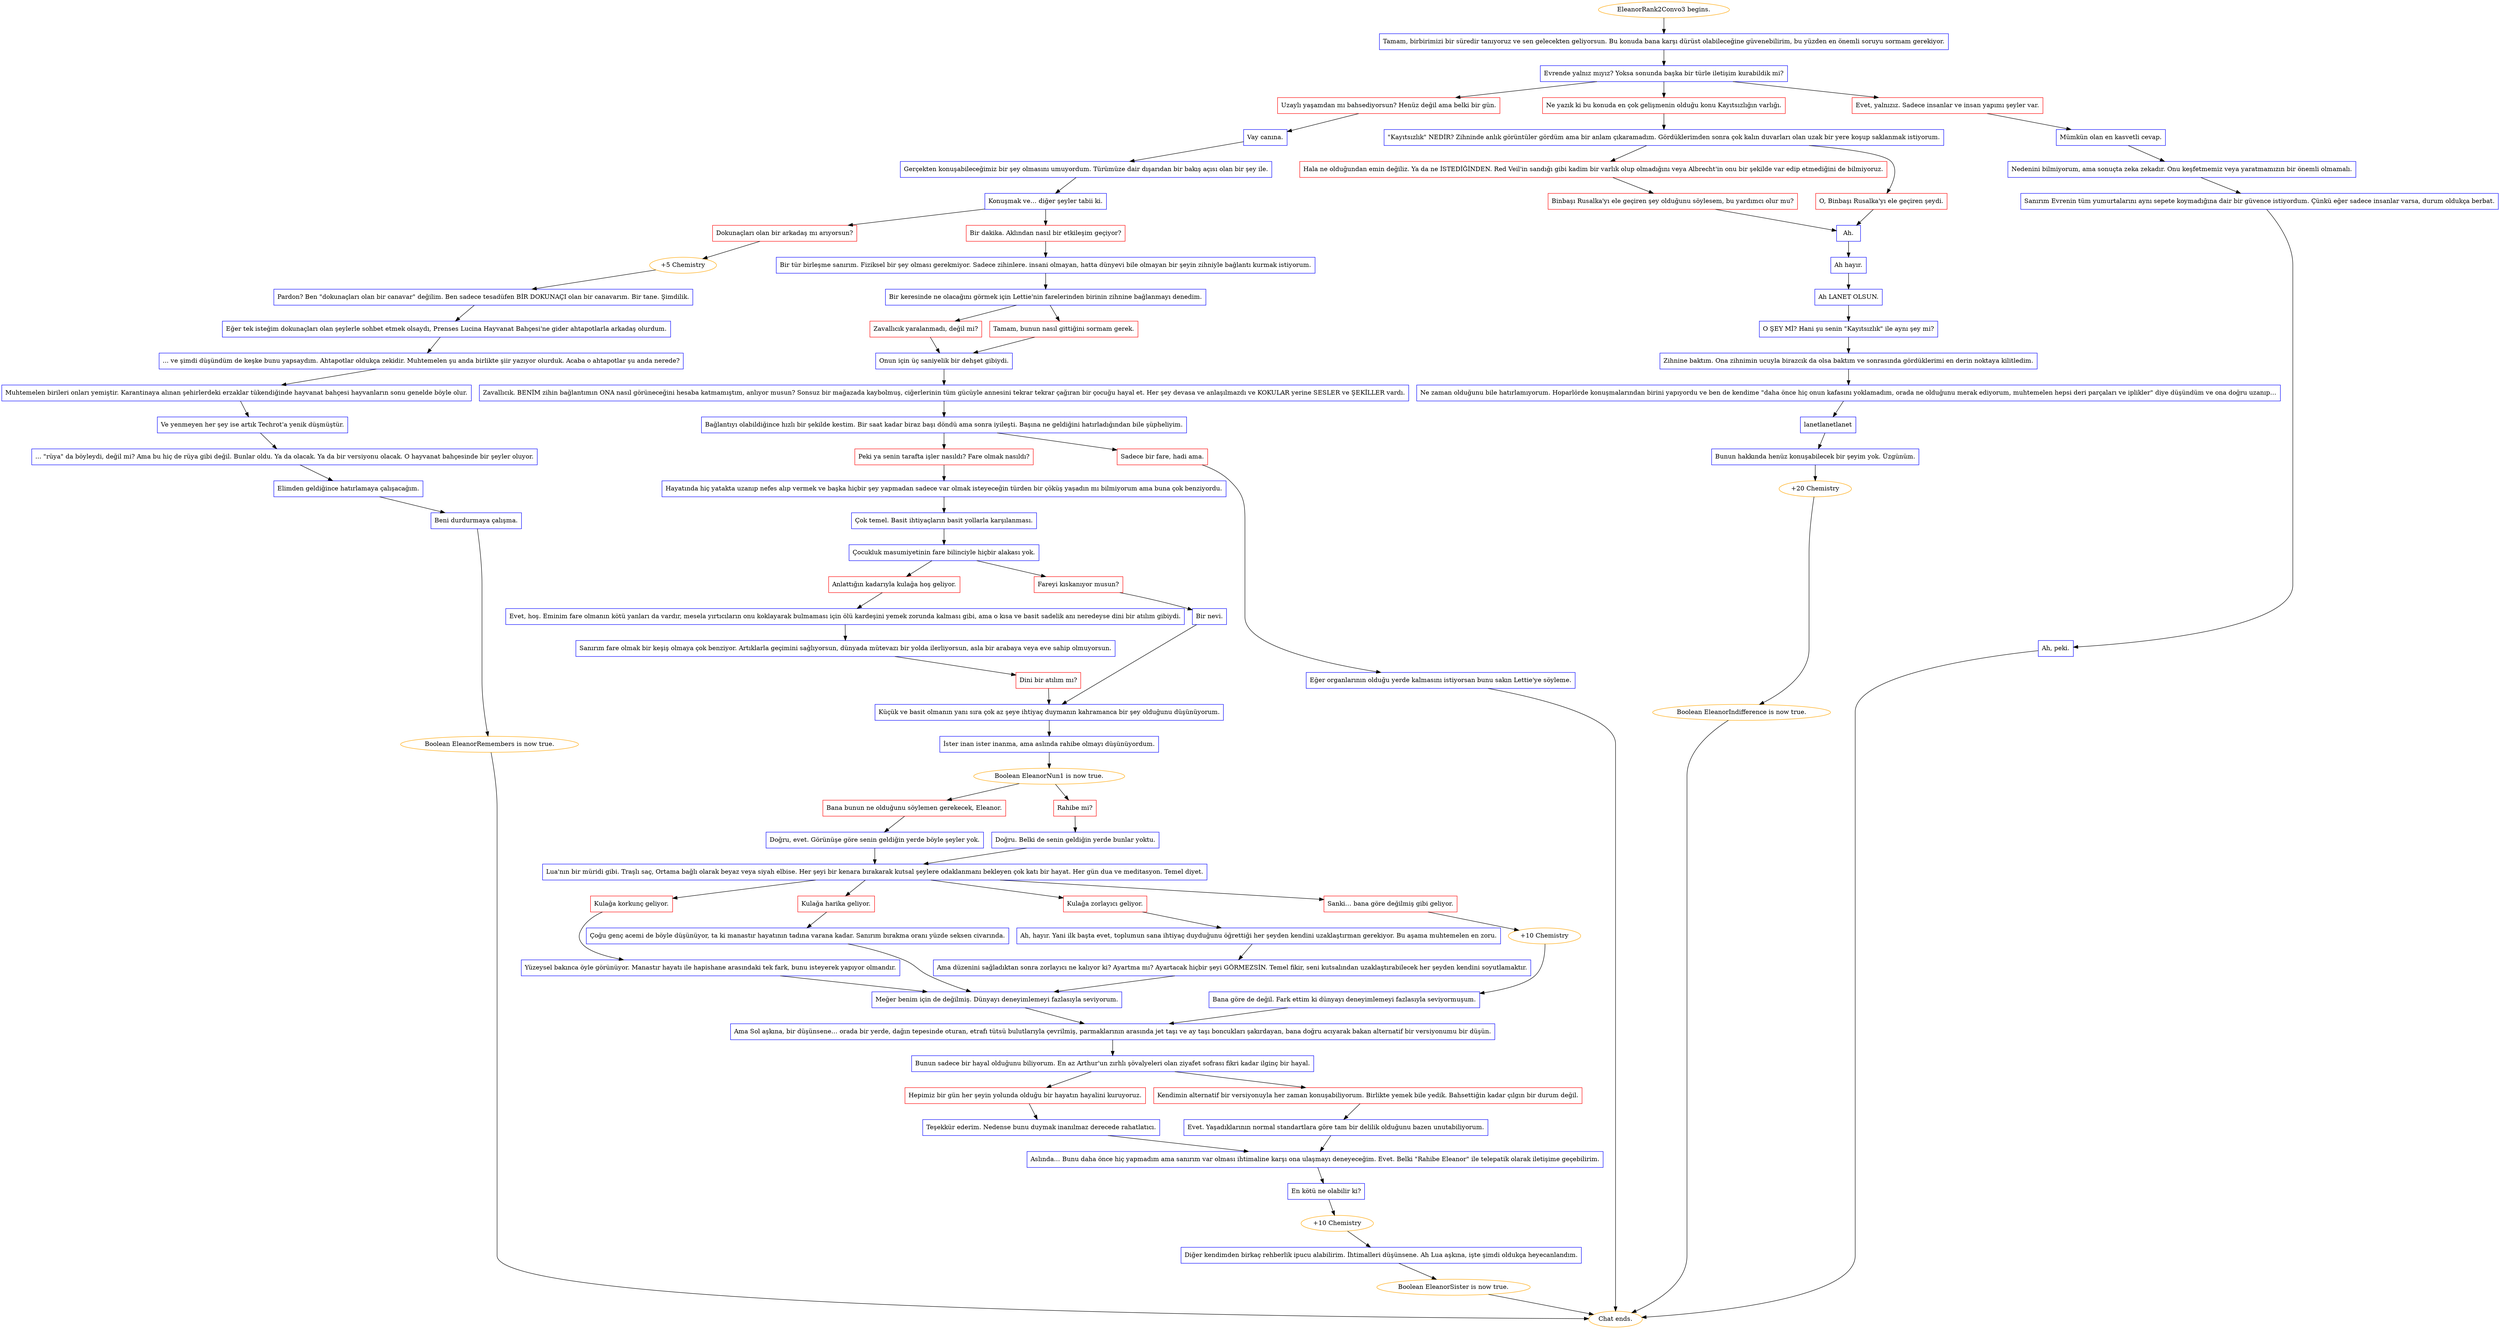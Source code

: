 digraph {
	"EleanorRank2Convo3 begins." [color=orange];
		"EleanorRank2Convo3 begins." -> j132400055;
	j132400055 [label="Tamam, birbirimizi bir süredir tanıyoruz ve sen gelecekten geliyorsun. Bu konuda bana karşı dürüst olabileceğine güvenebilirim, bu yüzden en önemli soruyu sormam gerekiyor.",shape=box,color=blue];
		j132400055 -> j3779110961;
	j3779110961 [label="Evrende yalnız mıyız? Yoksa sonunda başka bir türle iletişim kurabildik mi?",shape=box,color=blue];
		j3779110961 -> j537576430;
		j3779110961 -> j1239961867;
		j3779110961 -> j3415292832;
	j537576430 [label="Uzaylı yaşamdan mı bahsediyorsun? Henüz değil ama belki bir gün.",shape=box,color=red];
		j537576430 -> j2491392885;
	j1239961867 [label="Ne yazık ki bu konuda en çok gelişmenin olduğu konu Kayıtsızlığın varlığı.",shape=box,color=red];
		j1239961867 -> j2632796133;
	j3415292832 [label="Evet, yalnızız. Sadece insanlar ve insan yapımı şeyler var.",shape=box,color=red];
		j3415292832 -> j2124442371;
	j2491392885 [label="Vay canına.",shape=box,color=blue];
		j2491392885 -> j3826991431;
	j2632796133 [label="\"Kayıtsızlık\" NEDİR? Zihninde anlık görüntüler gördüm ama bir anlam çıkaramadım. Gördüklerimden sonra çok kalın duvarları olan uzak bir yere koşup saklanmak istiyorum.",shape=box,color=blue];
		j2632796133 -> j3955430794;
		j2632796133 -> j765320617;
	j2124442371 [label="Mümkün olan en kasvetli cevap.",shape=box,color=blue];
		j2124442371 -> j433387254;
	j3826991431 [label="Gerçekten konuşabileceğimiz bir şey olmasını umuyordum. Türümüze dair dışarıdan bir bakış açısı olan bir şey ile.",shape=box,color=blue];
		j3826991431 -> j1807962122;
	j3955430794 [label="Hala ne olduğundan emin değiliz. Ya da ne İSTEDİĞİNDEN. Red Veil'in sandığı gibi kadim bir varlık olup olmadığını veya Albrecht'in onu bir şekilde var edip etmediğini de bilmiyoruz.",shape=box,color=red];
		j3955430794 -> j3942830207;
	j765320617 [label="O, Binbaşı Rusalka'yı ele geçiren şeydi.",shape=box,color=red];
		j765320617 -> j2213623884;
	j433387254 [label="Nedenini bilmiyorum, ama sonuçta zeka zekadır. Onu keşfetmemiz veya yaratmamızın bir önemli olmamalı.",shape=box,color=blue];
		j433387254 -> j2093969416;
	j1807962122 [label="Konuşmak ve… diğer şeyler tabii ki.",shape=box,color=blue];
		j1807962122 -> j110407019;
		j1807962122 -> j2532812233;
	j3942830207 [label="Binbaşı Rusalka'yı ele geçiren şey olduğunu söylesem, bu yardımcı olur mu?",shape=box,color=red];
		j3942830207 -> j2213623884;
	j2213623884 [label="Ah.",shape=box,color=blue];
		j2213623884 -> j1490721515;
	j2093969416 [label="Sanırım Evrenin tüm yumurtalarını aynı sepete koymadığına dair bir güvence istiyordum. Çünkü eğer sadece insanlar varsa, durum oldukça berbat.",shape=box,color=blue];
		j2093969416 -> j4034697486;
	j110407019 [label="Dokunaçları olan bir arkadaş mı arıyorsun?",shape=box,color=red];
		j110407019 -> j4068729715;
	j2532812233 [label="Bir dakika. Aklından nasıl bir etkileşim geçiyor?",shape=box,color=red];
		j2532812233 -> j1186556364;
	j1490721515 [label="Ah hayır.",shape=box,color=blue];
		j1490721515 -> j4076570672;
	j4034697486 [label="Ah, peki.",shape=box,color=blue];
		j4034697486 -> "Chat ends.";
	j4068729715 [label="+5 Chemistry",color=orange];
		j4068729715 -> j3570204316;
	j1186556364 [label="Bir tür birleşme sanırım. Fiziksel bir şey olması gerekmiyor. Sadece zihinlere. insani olmayan, hatta dünyevi bile olmayan bir şeyin zihniyle bağlantı kurmak istiyorum.",shape=box,color=blue];
		j1186556364 -> j1883499353;
	j4076570672 [label="Ah LANET OLSUN.",shape=box,color=blue];
		j4076570672 -> j690760185;
	"Chat ends." [color=orange];
	j3570204316 [label="Pardon? Ben \"dokunaçları olan bir canavar\" değilim. Ben sadece tesadüfen BİR DOKUNAÇI olan bir canavarım. Bir tane. Şimdilik.",shape=box,color=blue];
		j3570204316 -> j1700206067;
	j1883499353 [label="Bir keresinde ne olacağını görmek için Lettie'nin farelerinden birinin zihnine bağlanmayı denedim.",shape=box,color=blue];
		j1883499353 -> j2667499808;
		j1883499353 -> j650578770;
	j690760185 [label="O ŞEY Mİ? Hani şu senin \"Kayıtsızlık\" ile aynı şey mi?",shape=box,color=blue];
		j690760185 -> j2522551777;
	j1700206067 [label="Eğer tek isteğim dokunaçları olan şeylerle sohbet etmek olsaydı, Prenses Lucina Hayvanat Bahçesi'ne gider ahtapotlarla arkadaş olurdum.",shape=box,color=blue];
		j1700206067 -> j4090392907;
	j2667499808 [label="Zavallıcık yaralanmadı, değil mi?",shape=box,color=red];
		j2667499808 -> j3200441401;
	j650578770 [label="Tamam, bunun nasıl gittiğini sormam gerek.",shape=box,color=red];
		j650578770 -> j3200441401;
	j2522551777 [label="Zihnine baktım. Ona zihnimin ucuyla birazcık da olsa baktım ve sonrasında gördüklerimi en derin noktaya kilitledim.",shape=box,color=blue];
		j2522551777 -> j2914957662;
	j4090392907 [label="... ve şimdi düşündüm de keşke bunu yapsaydım. Ahtapotlar oldukça zekidir. Muhtemelen şu anda birlikte şiir yazıyor olurduk. Acaba o ahtapotlar şu anda nerede?",shape=box,color=blue];
		j4090392907 -> j2115204981;
	j3200441401 [label="Onun için üç saniyelik bir dehşet gibiydi.",shape=box,color=blue];
		j3200441401 -> j1735754115;
	j2914957662 [label="Ne zaman olduğunu bile hatırlamıyorum. Hoparlörde konuşmalarından birini yapıyordu ve ben de kendime \"daha önce hiç onun kafasını yoklamadım, orada ne olduğunu merak ediyorum, muhtemelen hepsi deri parçaları ve iplikler\" diye düşündüm ve ona doğru uzanıp…",shape=box,color=blue];
		j2914957662 -> j2437026295;
	j2115204981 [label="Muhtemelen birileri onları yemiştir. Karantinaya alınan şehirlerdeki erzaklar tükendiğinde hayvanat bahçesi hayvanların sonu genelde böyle olur.",shape=box,color=blue];
		j2115204981 -> j2763703246;
	j1735754115 [label="Zavallıcık. BENİM zihin bağlantımın ONA nasıl görüneceğini hesaba katmamıştım, anlıyor musun? Sonsuz bir mağazada kaybolmuş, ciğerlerinin tüm gücüyle annesini tekrar tekrar çağıran bir çocuğu hayal et. Her şey devasa ve anlaşılmazdı ve KOKULAR yerine SESLER ve ŞEKİLLER vardı.",shape=box,color=blue];
		j1735754115 -> j2798201298;
	j2437026295 [label="lanetlanetlanet",shape=box,color=blue];
		j2437026295 -> j363274130;
	j2763703246 [label="Ve yenmeyen her şey ise artık Techrot'a yenik düşmüştür.",shape=box,color=blue];
		j2763703246 -> j3748492;
	j2798201298 [label="Bağlantıyı olabildiğince hızlı bir şekilde kestim. Bir saat kadar biraz başı döndü ama sonra iyileşti. Başına ne geldiğini hatırladığından bile şüpheliyim.",shape=box,color=blue];
		j2798201298 -> j3988826741;
		j2798201298 -> j741899189;
	j363274130 [label="Bunun hakkında henüz konuşabilecek bir şeyim yok. Üzgünüm.",shape=box,color=blue];
		j363274130 -> j4081317448;
	j3748492 [label="... \"rüya\" da böyleydi, değil mi? Ama bu hiç de rüya gibi değil. Bunlar oldu. Ya da olacak. Ya da bir versiyonu olacak. O hayvanat bahçesinde bir şeyler oluyor.",shape=box,color=blue];
		j3748492 -> j4144126777;
	j3988826741 [label="Peki ya senin tarafta işler nasıldı? Fare olmak nasıldı?",shape=box,color=red];
		j3988826741 -> j3789583087;
	j741899189 [label="Sadece bir fare, hadi ama.",shape=box,color=red];
		j741899189 -> j955778448;
	j4081317448 [label="+20 Chemistry",color=orange];
		j4081317448 -> j265674410;
	j4144126777 [label="Elimden geldiğince hatırlamaya çalışacağım.",shape=box,color=blue];
		j4144126777 -> j3030677114;
	j3789583087 [label="Hayatında hiç yatakta uzanıp nefes alıp vermek ve başka hiçbir şey yapmadan sadece var olmak isteyeceğin türden bir çöküş yaşadın mı bilmiyorum ama buna çok benziyordu.",shape=box,color=blue];
		j3789583087 -> j2072625542;
	j955778448 [label="Eğer organlarının olduğu yerde kalmasını istiyorsan bunu sakın Lettie'ye söyleme.",shape=box,color=blue];
		j955778448 -> "Chat ends.";
	j265674410 [label="Boolean EleanorIndifference is now true.",color=orange];
		j265674410 -> "Chat ends.";
	j3030677114 [label="Beni durdurmaya çalışma.",shape=box,color=blue];
		j3030677114 -> j2594043065;
	j2072625542 [label="Çok temel. Basit ihtiyaçların basit yollarla karşılanması.",shape=box,color=blue];
		j2072625542 -> j1701463072;
	j2594043065 [label="Boolean EleanorRemembers is now true.",color=orange];
		j2594043065 -> "Chat ends.";
	j1701463072 [label="Çocukluk masumiyetinin fare bilinciyle hiçbir alakası yok.",shape=box,color=blue];
		j1701463072 -> j3954089886;
		j1701463072 -> j116151499;
	j3954089886 [label="Anlattığın kadarıyla kulağa hoş geliyor.",shape=box,color=red];
		j3954089886 -> j1216169325;
	j116151499 [label="Fareyi kıskanıyor musun?",shape=box,color=red];
		j116151499 -> j2274960272;
	j1216169325 [label="Evet, hoş. Eminim fare olmanın kötü yanları da vardır, mesela yırtıcıların onu koklayarak bulmaması için ölü kardeşini yemek zorunda kalması gibi, ama o kısa ve basit sadelik anı neredeyse dini bir atılım gibiydi.",shape=box,color=blue];
		j1216169325 -> j2594719940;
	j2274960272 [label="Bir nevi.",shape=box,color=blue];
		j2274960272 -> j428972587;
	j2594719940 [label="Sanırım fare olmak bir keşiş olmaya çok benziyor. Artıklarla geçimini sağlıyorsun, dünyada mütevazı bir yolda ilerliyorsun, asla bir arabaya veya eve sahip olmuyorsun.",shape=box,color=blue];
		j2594719940 -> j708166753;
	j428972587 [label="Küçük ve basit olmanın yanı sıra çok az şeye ihtiyaç duymanın kahramanca bir şey olduğunu düşünüyorum.",shape=box,color=blue];
		j428972587 -> j620046442;
	j708166753 [label="Dini bir atılım mı?",shape=box,color=red];
		j708166753 -> j428972587;
	j620046442 [label="İster inan ister inanma, ama aslında rahibe olmayı düşünüyordum.",shape=box,color=blue];
		j620046442 -> j3959670094;
	j3959670094 [label="Boolean EleanorNun1 is now true.",color=orange];
		j3959670094 -> j2767696191;
		j3959670094 -> j3296553192;
	j2767696191 [label="Bana bunun ne olduğunu söylemen gerekecek, Eleanor.",shape=box,color=red];
		j2767696191 -> j300494204;
	j3296553192 [label="Rahibe mi?",shape=box,color=red];
		j3296553192 -> j1298386985;
	j300494204 [label="Doğru, evet. Görünüşe göre senin geldiğin yerde böyle şeyler yok.",shape=box,color=blue];
		j300494204 -> j4054181154;
	j1298386985 [label="Doğru. Belki de senin geldiğin yerde bunlar yoktu.",shape=box,color=blue];
		j1298386985 -> j4054181154;
	j4054181154 [label="Lua'nın bir müridi gibi. Traşlı saç, Ortama bağlı olarak beyaz veya siyah elbise. Her şeyi bir kenara bırakarak kutsal şeylere odaklanmanı bekleyen çok katı bir hayat. Her gün dua ve meditasyon. Temel diyet.",shape=box,color=blue];
		j4054181154 -> j759473407;
		j4054181154 -> j1401448608;
		j4054181154 -> j3395259940;
		j4054181154 -> j2431057172;
	j759473407 [label="Kulağa korkunç geliyor.",shape=box,color=red];
		j759473407 -> j3169536181;
	j1401448608 [label="Kulağa harika geliyor.",shape=box,color=red];
		j1401448608 -> j2011629941;
	j3395259940 [label="Kulağa zorlayıcı geliyor.",shape=box,color=red];
		j3395259940 -> j2457802627;
	j2431057172 [label="Sanki… bana göre değilmiş gibi geliyor.",shape=box,color=red];
		j2431057172 -> j2022219039;
	j3169536181 [label="Yüzeysel bakınca öyle görünüyor. Manastır hayatı ile hapishane arasındaki tek fark, bunu isteyerek yapıyor olmandır.",shape=box,color=blue];
		j3169536181 -> j1046782869;
	j2011629941 [label="Çoğu genç acemi de böyle düşünüyor, ta ki manastır hayatının tadına varana kadar. Sanırım bırakma oranı yüzde seksen civarında.",shape=box,color=blue];
		j2011629941 -> j1046782869;
	j2457802627 [label="Ah, hayır. Yani ilk başta evet, toplumun sana ihtiyaç duyduğunu öğrettiği her şeyden kendini uzaklaştırman gerekiyor. Bu aşama muhtemelen en zoru.",shape=box,color=blue];
		j2457802627 -> j3085792192;
	j2022219039 [label="+10 Chemistry",color=orange];
		j2022219039 -> j1984982779;
	j1046782869 [label="Meğer benim için de değilmiş. Dünyayı deneyimlemeyi fazlasıyla seviyorum.",shape=box,color=blue];
		j1046782869 -> j3284666510;
	j3085792192 [label="Ama düzenini sağladıktan sonra zorlayıcı ne kalıyor ki? Ayartma mı? Ayartacak hiçbir şeyi GÖRMEZSİN. Temel fikir, seni kutsalından uzaklaştırabilecek her şeyden kendini soyutlamaktır.",shape=box,color=blue];
		j3085792192 -> j1046782869;
	j1984982779 [label="Bana göre de değil. Fark ettim ki dünyayı deneyimlemeyi fazlasıyla seviyormuşum.",shape=box,color=blue];
		j1984982779 -> j3284666510;
	j3284666510 [label="Ama Sol aşkına, bir düşünsene… orada bir yerde, dağın tepesinde oturan, etrafı tütsü bulutlarıyla çevrilmiş, parmaklarının arasında jet taşı ve ay taşı boncukları şakırdayan, bana doğru acıyarak bakan alternatif bir versiyonumu bir düşün.",shape=box,color=blue];
		j3284666510 -> j2792628884;
	j2792628884 [label="Bunun sadece bir hayal olduğunu biliyorum. En az Arthur'un zırhlı şövalyeleri olan ziyafet sofrası fikri kadar ilginç bir hayal.",shape=box,color=blue];
		j2792628884 -> j1176440038;
		j2792628884 -> j849415844;
	j1176440038 [label="Hepimiz bir gün her şeyin yolunda olduğu bir hayatın hayalini kuruyoruz.",shape=box,color=red];
		j1176440038 -> j2452952719;
	j849415844 [label="Kendimin alternatif bir versiyonuyla her zaman konuşabiliyorum. Birlikte yemek bile yedik. Bahsettiğin kadar çılgın bir durum değil.",shape=box,color=red];
		j849415844 -> j2577021658;
	j2452952719 [label="Teşekkür ederim. Nedense bunu duymak inanılmaz derecede rahatlatıcı.",shape=box,color=blue];
		j2452952719 -> j2289289369;
	j2577021658 [label="Evet. Yaşadıklarının normal standartlara göre tam bir delilik olduğunu bazen unutabiliyorum.",shape=box,color=blue];
		j2577021658 -> j2289289369;
	j2289289369 [label="Aslında… Bunu daha önce hiç yapmadım ama sanırım var olması ihtimaline karşı ona ulaşmayı deneyeceğim. Evet. Belki \"Rahibe Eleanor\" ile telepatik olarak iletişime geçebilirim.",shape=box,color=blue];
		j2289289369 -> j3217684086;
	j3217684086 [label="En kötü ne olabilir ki?",shape=box,color=blue];
		j3217684086 -> j1851153743;
	j1851153743 [label="+10 Chemistry",color=orange];
		j1851153743 -> j3308471613;
	j3308471613 [label="Diğer kendimden birkaç rehberlik ipucu alabilirim. İhtimalleri düşünsene. Ah Lua aşkına, işte şimdi oldukça heyecanlandım.",shape=box,color=blue];
		j3308471613 -> j3982627706;
	j3982627706 [label="Boolean EleanorSister is now true.",color=orange];
		j3982627706 -> "Chat ends.";
}